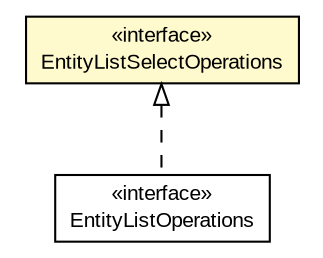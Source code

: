 #!/usr/local/bin/dot
#
# Class diagram 
# Generated by UMLGraph version 5.1 (http://www.umlgraph.org/)
#

digraph G {
	edge [fontname="arial",fontsize=10,labelfontname="arial",labelfontsize=10];
	node [fontname="arial",fontsize=10,shape=plaintext];
	nodesep=0.25;
	ranksep=0.5;
	// io.nextweb.operations.EntityListOperations
	c3671 [label=<<table title="io.nextweb.operations.EntityListOperations" border="0" cellborder="1" cellspacing="0" cellpadding="2" port="p" href="../EntityListOperations.html">
		<tr><td><table border="0" cellspacing="0" cellpadding="1">
<tr><td align="center" balign="center"> &#171;interface&#187; </td></tr>
<tr><td align="center" balign="center"> EntityListOperations </td></tr>
		</table></td></tr>
		</table>>, fontname="arial", fontcolor="black", fontsize=10.0];
	// io.nextweb.operations.entitylist.EntityListSelectOperations
	c3678 [label=<<table title="io.nextweb.operations.entitylist.EntityListSelectOperations" border="0" cellborder="1" cellspacing="0" cellpadding="2" port="p" bgcolor="lemonChiffon" href="./EntityListSelectOperations.html">
		<tr><td><table border="0" cellspacing="0" cellpadding="1">
<tr><td align="center" balign="center"> &#171;interface&#187; </td></tr>
<tr><td align="center" balign="center"> EntityListSelectOperations </td></tr>
		</table></td></tr>
		</table>>, fontname="arial", fontcolor="black", fontsize=10.0];
	//io.nextweb.operations.EntityListOperations implements io.nextweb.operations.entitylist.EntityListSelectOperations
	c3678:p -> c3671:p [dir=back,arrowtail=empty,style=dashed];
}

